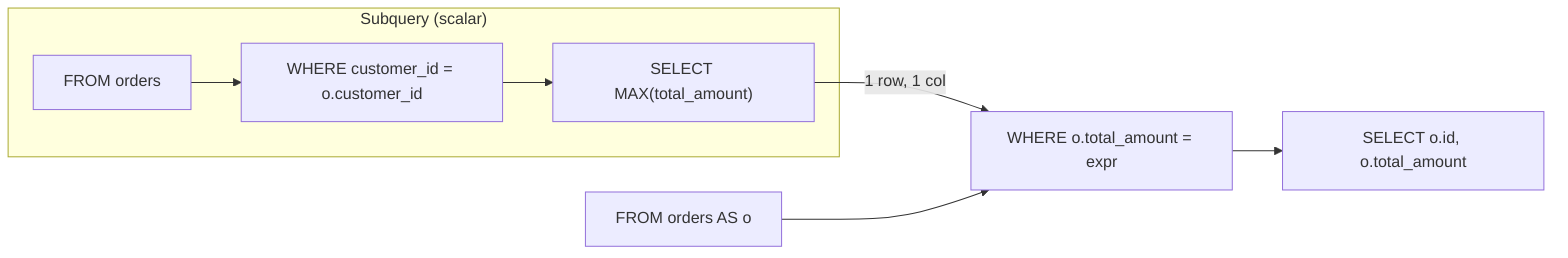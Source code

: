 flowchart LR
    node_0[FROM orders AS o]
    node_1["WHERE o.total_amount = expr"]
    subgraph subquery_node_2 ["Subquery (scalar)"]
        direction TB
        subq_2_node_0[FROM orders]
        subq_2_node_1["WHERE customer_id = o.customer_id"]
        subq_2_node_2["SELECT MAX(total_amount)"]
        subq_2_node_0 --> subq_2_node_1
        subq_2_node_1 --> subq_2_node_2
    end
    subq_2_node_2 -->|1 row, 1 col| node_1
    node_3["SELECT o.id, o.total_amount"]
    node_0 --> node_1
    node_1 --> node_3